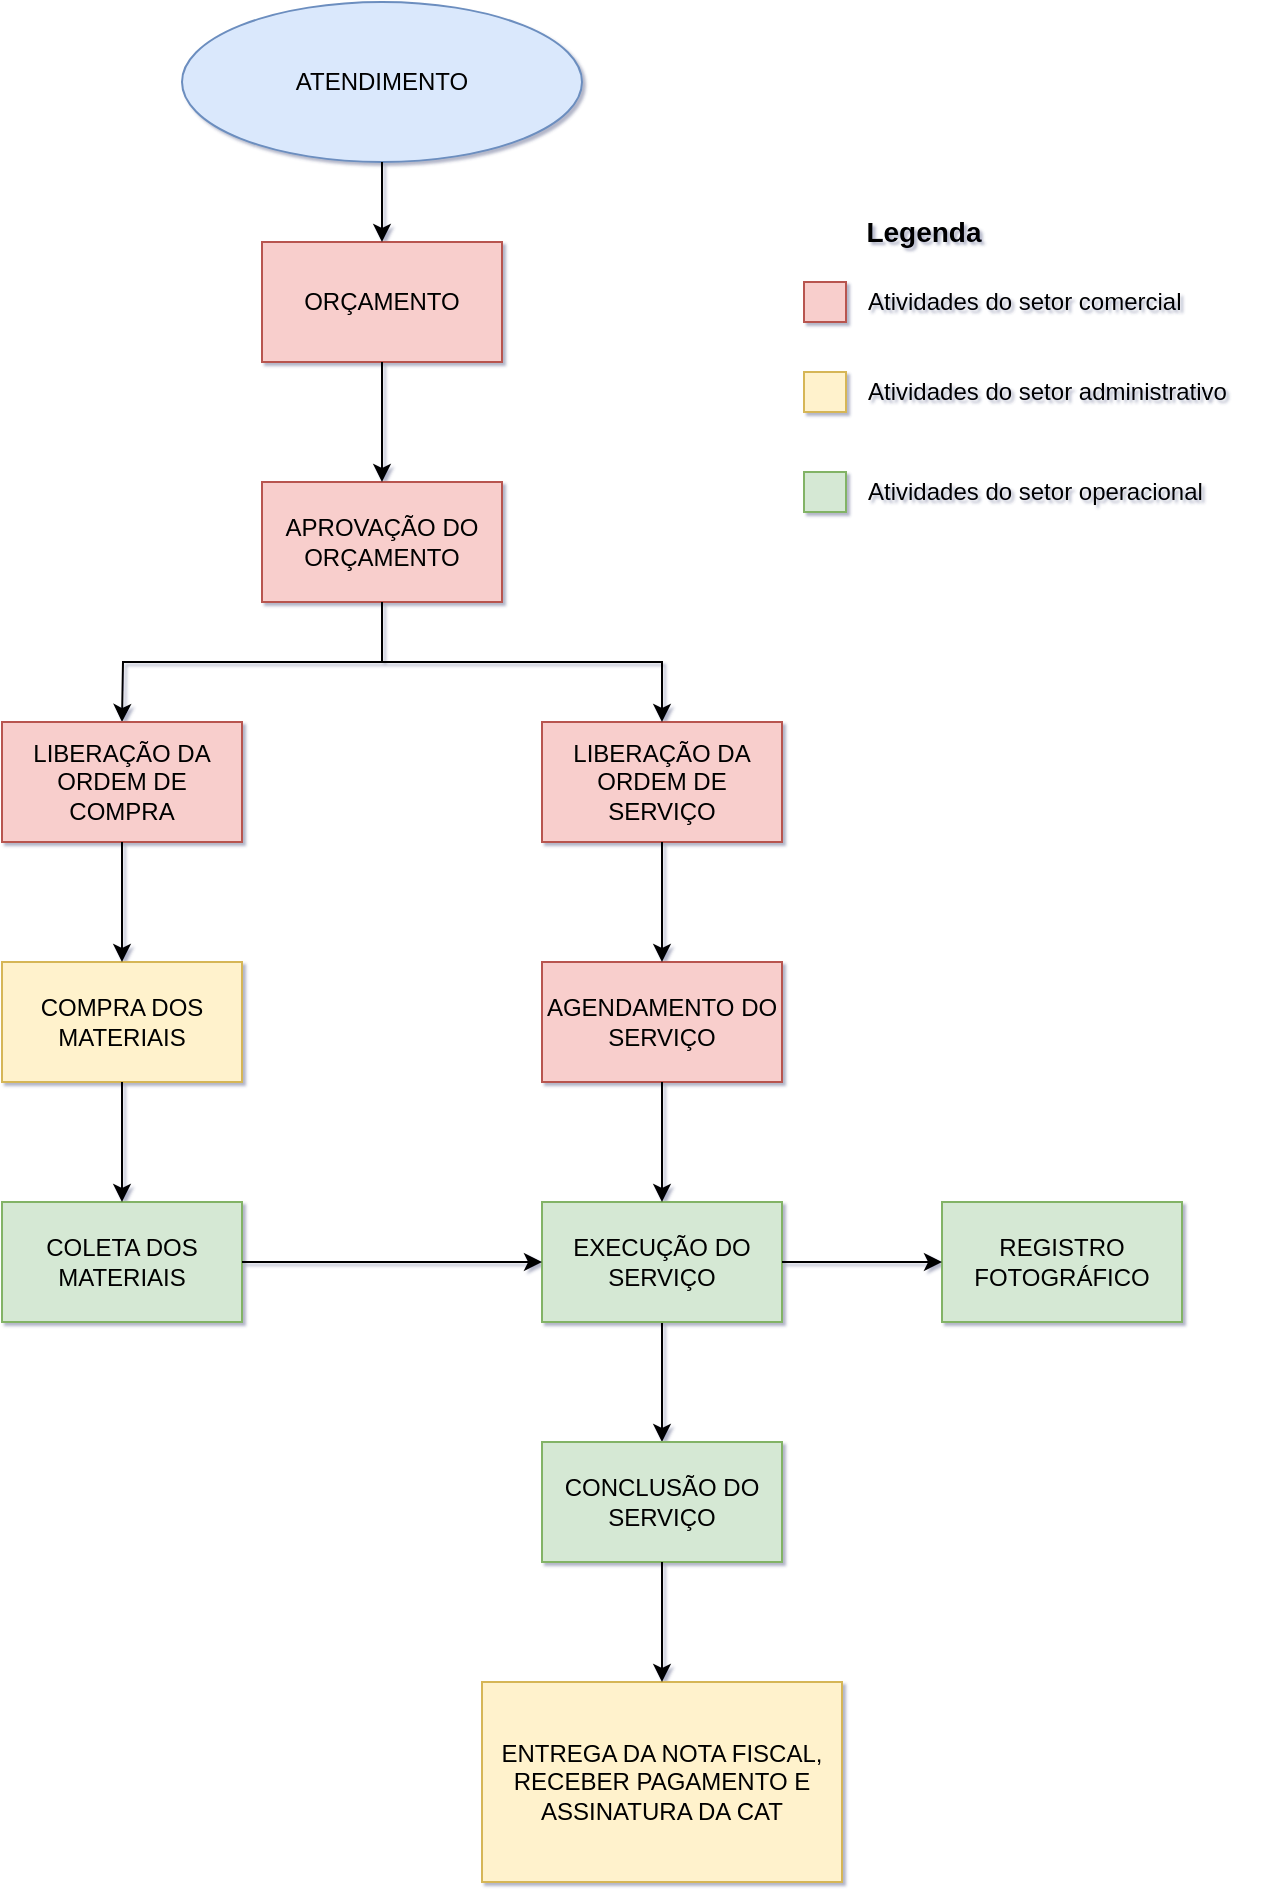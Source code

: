 <mxfile version="21.0.6" type="device"><diagram id="C5RBs43oDa-KdzZeNtuy" name="Page-1"><mxGraphModel dx="1764" dy="1140" grid="0" gridSize="10" guides="1" tooltips="1" connect="1" arrows="1" fold="1" page="1" pageScale="1" pageWidth="827" pageHeight="1169" background="none" math="0" shadow="1"><root><mxCell id="WIyWlLk6GJQsqaUBKTNV-0"/><mxCell id="WIyWlLk6GJQsqaUBKTNV-1" parent="WIyWlLk6GJQsqaUBKTNV-0"/><mxCell id="5E1l5JYUQjaZREwtExMC-35" value="" style="group" vertex="1" connectable="0" parent="WIyWlLk6GJQsqaUBKTNV-1"><mxGeometry x="119" y="60" width="632" height="940" as="geometry"/></mxCell><mxCell id="5E1l5JYUQjaZREwtExMC-0" value="ATENDIMENTO" style="ellipse;whiteSpace=wrap;html=1;fillColor=#dae8fc;strokeColor=#6c8ebf;" vertex="1" parent="5E1l5JYUQjaZREwtExMC-35"><mxGeometry x="90" width="200" height="80" as="geometry"/></mxCell><mxCell id="5E1l5JYUQjaZREwtExMC-1" value="ORÇAMENTO" style="rounded=0;whiteSpace=wrap;html=1;fillColor=#f8cecc;strokeColor=#b85450;" vertex="1" parent="5E1l5JYUQjaZREwtExMC-35"><mxGeometry x="130" y="120" width="120" height="60" as="geometry"/></mxCell><mxCell id="5E1l5JYUQjaZREwtExMC-2" style="edgeStyle=orthogonalEdgeStyle;rounded=0;orthogonalLoop=1;jettySize=auto;html=1;exitX=0.5;exitY=1;exitDx=0;exitDy=0;entryX=0.5;entryY=0;entryDx=0;entryDy=0;" edge="1" parent="5E1l5JYUQjaZREwtExMC-35" source="5E1l5JYUQjaZREwtExMC-0" target="5E1l5JYUQjaZREwtExMC-1"><mxGeometry relative="1" as="geometry"/></mxCell><mxCell id="5E1l5JYUQjaZREwtExMC-5" style="edgeStyle=orthogonalEdgeStyle;rounded=0;orthogonalLoop=1;jettySize=auto;html=1;exitX=0.5;exitY=1;exitDx=0;exitDy=0;" edge="1" parent="5E1l5JYUQjaZREwtExMC-35" source="5E1l5JYUQjaZREwtExMC-3"><mxGeometry relative="1" as="geometry"><mxPoint x="60" y="360" as="targetPoint"/><mxPoint x="220" y="300" as="sourcePoint"/></mxGeometry></mxCell><mxCell id="5E1l5JYUQjaZREwtExMC-3" value="APROVAÇÃO DO ORÇAMENTO" style="rounded=0;whiteSpace=wrap;html=1;fillColor=#f8cecc;strokeColor=#b85450;" vertex="1" parent="5E1l5JYUQjaZREwtExMC-35"><mxGeometry x="130" y="240" width="120" height="60" as="geometry"/></mxCell><mxCell id="5E1l5JYUQjaZREwtExMC-4" style="edgeStyle=orthogonalEdgeStyle;rounded=0;orthogonalLoop=1;jettySize=auto;html=1;exitX=0.5;exitY=1;exitDx=0;exitDy=0;entryX=0.5;entryY=0;entryDx=0;entryDy=0;" edge="1" parent="5E1l5JYUQjaZREwtExMC-35" source="5E1l5JYUQjaZREwtExMC-1" target="5E1l5JYUQjaZREwtExMC-3"><mxGeometry relative="1" as="geometry"/></mxCell><mxCell id="5E1l5JYUQjaZREwtExMC-6" value="LIBERAÇÃO DA ORDEM DE COMPRA" style="rounded=0;whiteSpace=wrap;html=1;fillColor=#f8cecc;strokeColor=#b85450;" vertex="1" parent="5E1l5JYUQjaZREwtExMC-35"><mxGeometry y="360" width="120" height="60" as="geometry"/></mxCell><mxCell id="5E1l5JYUQjaZREwtExMC-7" value="LIBERAÇÃO DA ORDEM DE SERVIÇO" style="rounded=0;whiteSpace=wrap;html=1;fillColor=#f8cecc;strokeColor=#b85450;" vertex="1" parent="5E1l5JYUQjaZREwtExMC-35"><mxGeometry x="270" y="360" width="120" height="60" as="geometry"/></mxCell><mxCell id="5E1l5JYUQjaZREwtExMC-8" style="edgeStyle=orthogonalEdgeStyle;rounded=0;orthogonalLoop=1;jettySize=auto;html=1;exitX=0.5;exitY=1;exitDx=0;exitDy=0;entryX=0.5;entryY=0;entryDx=0;entryDy=0;" edge="1" parent="5E1l5JYUQjaZREwtExMC-35" source="5E1l5JYUQjaZREwtExMC-3" target="5E1l5JYUQjaZREwtExMC-7"><mxGeometry relative="1" as="geometry"><mxPoint x="40" y="370" as="targetPoint"/><mxPoint x="200" y="310" as="sourcePoint"/></mxGeometry></mxCell><mxCell id="5E1l5JYUQjaZREwtExMC-9" value="COMPRA DOS MATERIAIS" style="rounded=0;whiteSpace=wrap;html=1;fillColor=#fff2cc;strokeColor=#d6b656;" vertex="1" parent="5E1l5JYUQjaZREwtExMC-35"><mxGeometry y="480" width="120" height="60" as="geometry"/></mxCell><mxCell id="5E1l5JYUQjaZREwtExMC-10" style="edgeStyle=orthogonalEdgeStyle;rounded=0;orthogonalLoop=1;jettySize=auto;html=1;exitX=0.5;exitY=1;exitDx=0;exitDy=0;" edge="1" parent="5E1l5JYUQjaZREwtExMC-35" source="5E1l5JYUQjaZREwtExMC-6" target="5E1l5JYUQjaZREwtExMC-9"><mxGeometry relative="1" as="geometry"/></mxCell><mxCell id="5E1l5JYUQjaZREwtExMC-11" value="AGENDAMENTO DO SERVIÇO" style="rounded=0;whiteSpace=wrap;html=1;fillColor=#f8cecc;strokeColor=#b85450;" vertex="1" parent="5E1l5JYUQjaZREwtExMC-35"><mxGeometry x="270" y="480" width="120" height="60" as="geometry"/></mxCell><mxCell id="5E1l5JYUQjaZREwtExMC-12" style="edgeStyle=orthogonalEdgeStyle;rounded=0;orthogonalLoop=1;jettySize=auto;html=1;exitX=0.5;exitY=1;exitDx=0;exitDy=0;" edge="1" parent="5E1l5JYUQjaZREwtExMC-35" source="5E1l5JYUQjaZREwtExMC-7" target="5E1l5JYUQjaZREwtExMC-11"><mxGeometry relative="1" as="geometry"/></mxCell><mxCell id="5E1l5JYUQjaZREwtExMC-13" value="COLETA DOS MATERIAIS" style="rounded=0;whiteSpace=wrap;html=1;fillColor=#d5e8d4;strokeColor=#82b366;" vertex="1" parent="5E1l5JYUQjaZREwtExMC-35"><mxGeometry y="600" width="120" height="60" as="geometry"/></mxCell><mxCell id="5E1l5JYUQjaZREwtExMC-14" style="edgeStyle=orthogonalEdgeStyle;rounded=0;orthogonalLoop=1;jettySize=auto;html=1;exitX=0.5;exitY=1;exitDx=0;exitDy=0;entryX=0.5;entryY=0;entryDx=0;entryDy=0;" edge="1" parent="5E1l5JYUQjaZREwtExMC-35" source="5E1l5JYUQjaZREwtExMC-9" target="5E1l5JYUQjaZREwtExMC-13"><mxGeometry relative="1" as="geometry"/></mxCell><mxCell id="5E1l5JYUQjaZREwtExMC-21" style="edgeStyle=orthogonalEdgeStyle;rounded=0;orthogonalLoop=1;jettySize=auto;html=1;exitX=0.5;exitY=1;exitDx=0;exitDy=0;" edge="1" parent="5E1l5JYUQjaZREwtExMC-35" source="5E1l5JYUQjaZREwtExMC-15"><mxGeometry relative="1" as="geometry"><mxPoint x="330" y="720" as="targetPoint"/></mxGeometry></mxCell><mxCell id="5E1l5JYUQjaZREwtExMC-15" value="EXECUÇÃO DO SERVIÇO" style="rounded=0;whiteSpace=wrap;html=1;fillColor=#d5e8d4;strokeColor=#82b366;" vertex="1" parent="5E1l5JYUQjaZREwtExMC-35"><mxGeometry x="270" y="600" width="120" height="60" as="geometry"/></mxCell><mxCell id="5E1l5JYUQjaZREwtExMC-16" value="" style="edgeStyle=orthogonalEdgeStyle;rounded=0;orthogonalLoop=1;jettySize=auto;html=1;" edge="1" parent="5E1l5JYUQjaZREwtExMC-35" source="5E1l5JYUQjaZREwtExMC-11" target="5E1l5JYUQjaZREwtExMC-15"><mxGeometry relative="1" as="geometry"/></mxCell><mxCell id="5E1l5JYUQjaZREwtExMC-17" style="edgeStyle=orthogonalEdgeStyle;rounded=0;orthogonalLoop=1;jettySize=auto;html=1;exitX=1;exitY=0.5;exitDx=0;exitDy=0;entryX=0;entryY=0.5;entryDx=0;entryDy=0;" edge="1" parent="5E1l5JYUQjaZREwtExMC-35" source="5E1l5JYUQjaZREwtExMC-13" target="5E1l5JYUQjaZREwtExMC-15"><mxGeometry relative="1" as="geometry"/></mxCell><mxCell id="5E1l5JYUQjaZREwtExMC-19" value="REGISTRO FOTOGRÁFICO" style="rounded=0;whiteSpace=wrap;html=1;fillColor=#d5e8d4;strokeColor=#82b366;" vertex="1" parent="5E1l5JYUQjaZREwtExMC-35"><mxGeometry x="470" y="600" width="120" height="60" as="geometry"/></mxCell><mxCell id="5E1l5JYUQjaZREwtExMC-22" value="CONCLUSÃO DO SERVIÇO" style="rounded=0;whiteSpace=wrap;html=1;fillColor=#d5e8d4;strokeColor=#82b366;" vertex="1" parent="5E1l5JYUQjaZREwtExMC-35"><mxGeometry x="270" y="720" width="120" height="60" as="geometry"/></mxCell><mxCell id="5E1l5JYUQjaZREwtExMC-20" style="edgeStyle=orthogonalEdgeStyle;rounded=0;orthogonalLoop=1;jettySize=auto;html=1;exitX=1;exitY=0.5;exitDx=0;exitDy=0;entryX=0;entryY=0.5;entryDx=0;entryDy=0;" edge="1" parent="5E1l5JYUQjaZREwtExMC-35" source="5E1l5JYUQjaZREwtExMC-15" target="5E1l5JYUQjaZREwtExMC-19"><mxGeometry relative="1" as="geometry"/></mxCell><mxCell id="5E1l5JYUQjaZREwtExMC-23" value="ENTREGA DA NOTA FISCAL, RECEBER PAGAMENTO E ASSINATURA DA CAT" style="rounded=0;whiteSpace=wrap;html=1;fillColor=#fff2cc;strokeColor=#d6b656;" vertex="1" parent="5E1l5JYUQjaZREwtExMC-35"><mxGeometry x="240" y="840" width="180" height="100" as="geometry"/></mxCell><mxCell id="5E1l5JYUQjaZREwtExMC-24" style="edgeStyle=orthogonalEdgeStyle;rounded=0;orthogonalLoop=1;jettySize=auto;html=1;exitX=0.5;exitY=1;exitDx=0;exitDy=0;entryX=0.5;entryY=0;entryDx=0;entryDy=0;" edge="1" parent="5E1l5JYUQjaZREwtExMC-35" source="5E1l5JYUQjaZREwtExMC-22" target="5E1l5JYUQjaZREwtExMC-23"><mxGeometry relative="1" as="geometry"/></mxCell><mxCell id="5E1l5JYUQjaZREwtExMC-34" value="" style="group" vertex="1" connectable="0" parent="5E1l5JYUQjaZREwtExMC-35"><mxGeometry x="401" y="100" width="231" height="160" as="geometry"/></mxCell><mxCell id="5E1l5JYUQjaZREwtExMC-26" value="" style="rounded=0;whiteSpace=wrap;html=1;fillColor=#f8cecc;strokeColor=#b85450;" vertex="1" parent="5E1l5JYUQjaZREwtExMC-34"><mxGeometry y="40" width="21" height="20" as="geometry"/></mxCell><mxCell id="5E1l5JYUQjaZREwtExMC-28" value="&lt;font style=&quot;font-size: 14px;&quot;&gt;&lt;b&gt;Legenda&lt;/b&gt;&lt;/font&gt;" style="text;html=1;strokeColor=none;fillColor=none;align=center;verticalAlign=middle;whiteSpace=wrap;rounded=0;" vertex="1" parent="5E1l5JYUQjaZREwtExMC-34"><mxGeometry x="30" width="60" height="30" as="geometry"/></mxCell><mxCell id="5E1l5JYUQjaZREwtExMC-29" value="Atividades do setor comercial" style="text;html=1;strokeColor=none;fillColor=none;align=left;verticalAlign=middle;whiteSpace=wrap;rounded=0;" vertex="1" parent="5E1l5JYUQjaZREwtExMC-34"><mxGeometry x="30" y="35" width="201" height="30" as="geometry"/></mxCell><mxCell id="5E1l5JYUQjaZREwtExMC-30" value="" style="rounded=0;whiteSpace=wrap;html=1;fillColor=#fff2cc;strokeColor=#d6b656;" vertex="1" parent="5E1l5JYUQjaZREwtExMC-34"><mxGeometry y="85" width="21" height="20" as="geometry"/></mxCell><mxCell id="5E1l5JYUQjaZREwtExMC-31" value="Atividades do setor administrativo" style="text;html=1;strokeColor=none;fillColor=none;align=left;verticalAlign=middle;whiteSpace=wrap;rounded=0;" vertex="1" parent="5E1l5JYUQjaZREwtExMC-34"><mxGeometry x="30" y="80" width="201" height="30" as="geometry"/></mxCell><mxCell id="5E1l5JYUQjaZREwtExMC-32" value="" style="rounded=0;whiteSpace=wrap;html=1;fillColor=#d5e8d4;strokeColor=#82b366;" vertex="1" parent="5E1l5JYUQjaZREwtExMC-34"><mxGeometry y="135" width="21" height="20" as="geometry"/></mxCell><mxCell id="5E1l5JYUQjaZREwtExMC-33" value="Atividades do setor operacional" style="text;html=1;strokeColor=none;fillColor=none;align=left;verticalAlign=middle;whiteSpace=wrap;rounded=0;" vertex="1" parent="5E1l5JYUQjaZREwtExMC-34"><mxGeometry x="30" y="130" width="201" height="30" as="geometry"/></mxCell></root></mxGraphModel></diagram></mxfile>